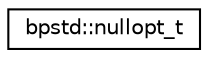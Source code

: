 digraph "Graphical Class Hierarchy"
{
 // LATEX_PDF_SIZE
  edge [fontname="Helvetica",fontsize="10",labelfontname="Helvetica",labelfontsize="10"];
  node [fontname="Helvetica",fontsize="10",shape=record];
  rankdir="LR";
  Node0 [label="bpstd::nullopt_t",height=0.2,width=0.4,color="black", fillcolor="white", style="filled",URL="$d7/dae/structbpstd_1_1nullopt__t.html",tooltip="This type represents null optional value."];
}
